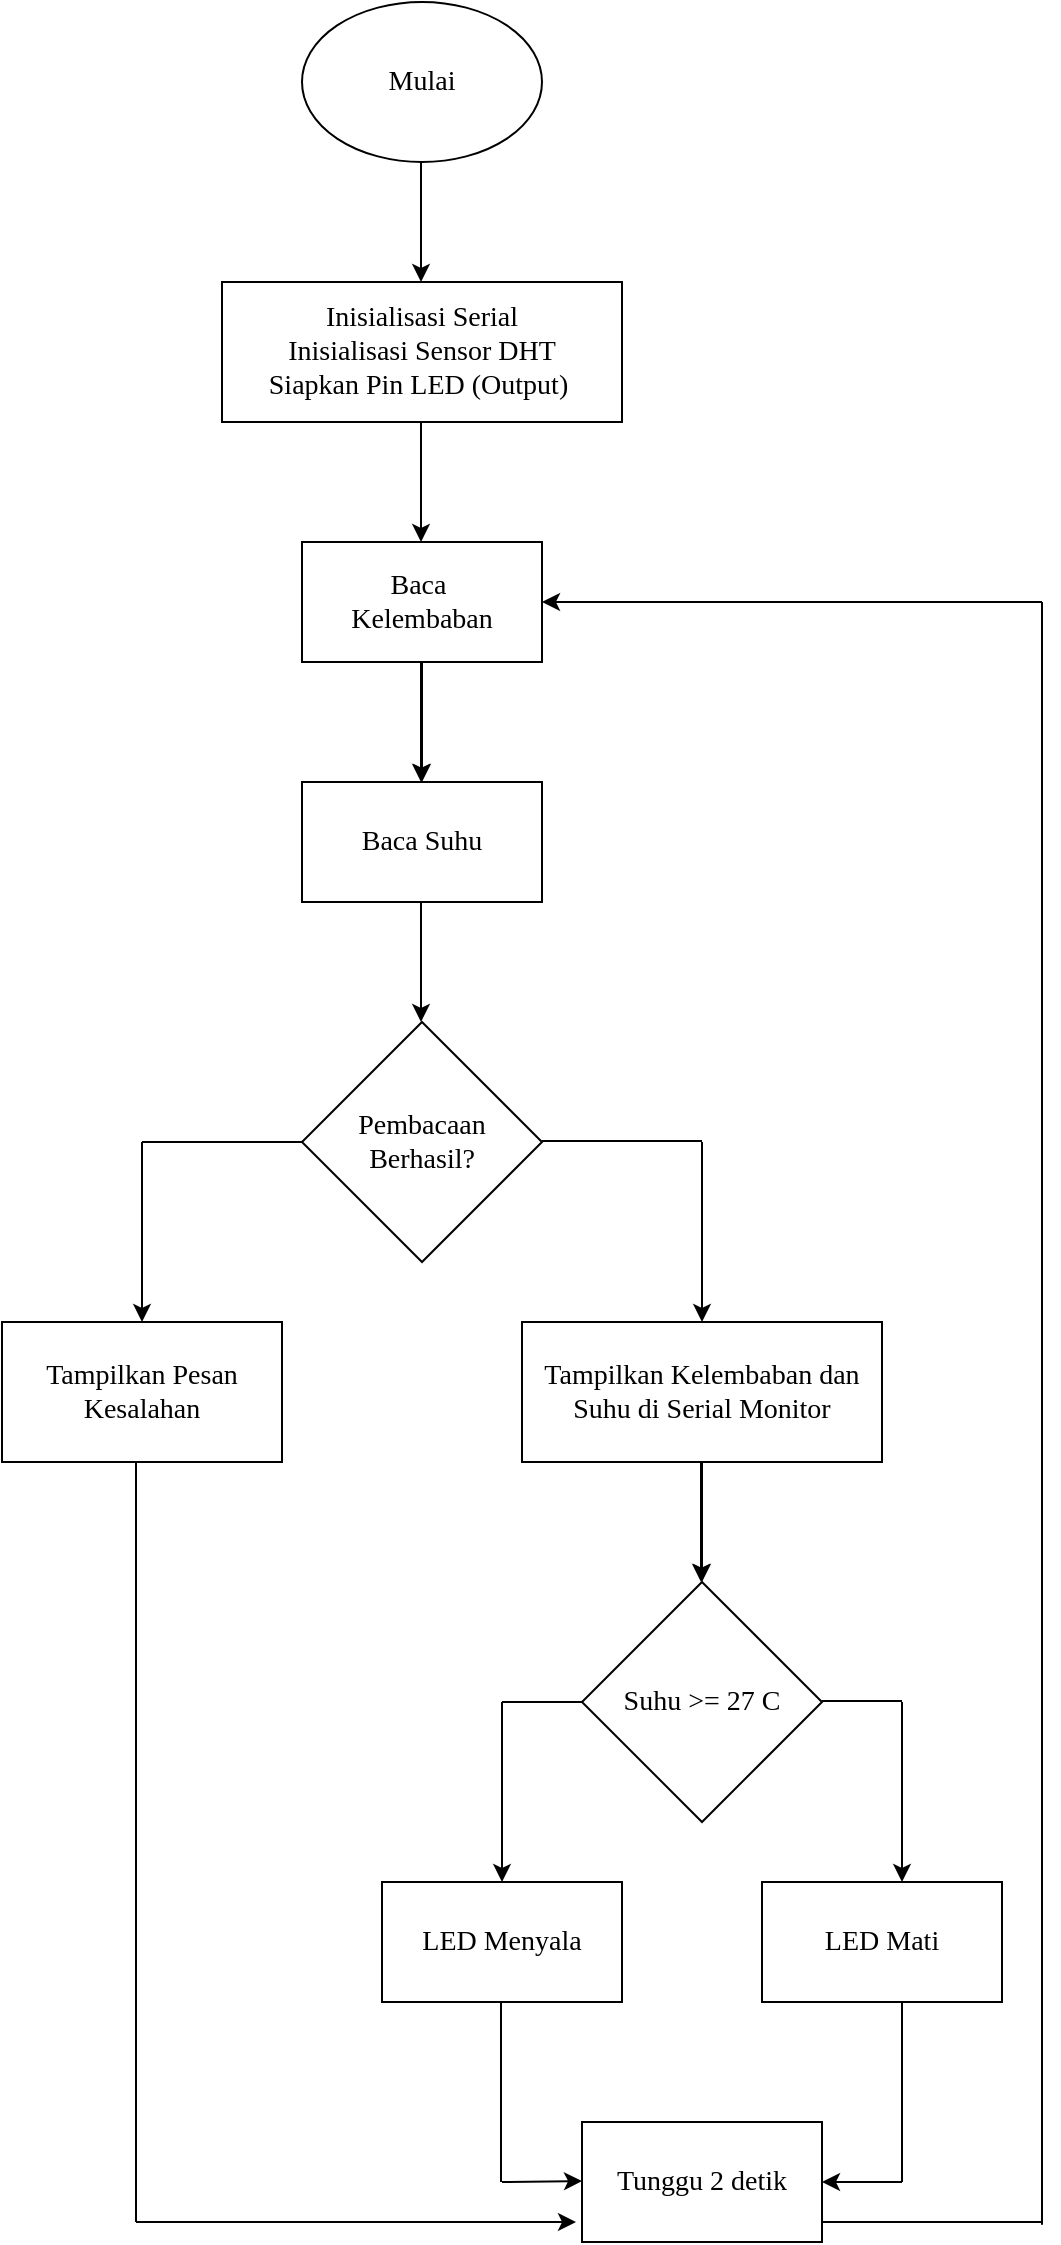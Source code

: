 <mxfile version="24.8.3">
  <diagram name="Halaman-1" id="uWjgeZxFREhOhMUpqJxA">
    <mxGraphModel grid="1" page="1" gridSize="10" guides="1" tooltips="1" connect="1" arrows="1" fold="1" pageScale="1" pageWidth="827" pageHeight="1169" math="0" shadow="0">
      <root>
        <mxCell id="0" />
        <mxCell id="1" parent="0" />
        <mxCell id="L7KhkwAPMHdnF3werNuK-2" value="" style="endArrow=classic;html=1;rounded=0;exitX=0.5;exitY=1;exitDx=0;exitDy=0;" edge="1" parent="1">
          <mxGeometry width="50" height="50" relative="1" as="geometry">
            <mxPoint x="362.5" y="100" as="sourcePoint" />
            <mxPoint x="362.5" y="160" as="targetPoint" />
          </mxGeometry>
        </mxCell>
        <mxCell id="L7KhkwAPMHdnF3werNuK-3" value="&lt;div&gt;&lt;font style=&quot;font-size: 14px;&quot; face=&quot;Comic Sans MS&quot;&gt;&lt;br&gt;&lt;/font&gt;&lt;/div&gt;&lt;font style=&quot;font-size: 14px;&quot; face=&quot;Comic Sans MS&quot;&gt;&lt;div&gt;&lt;font style=&quot;&quot; face=&quot;Comic Sans MS&quot;&gt;&lt;br&gt;&lt;/font&gt;&lt;/div&gt;Inisialisasi Serial&lt;/font&gt;&lt;div&gt;&lt;font style=&quot;font-size: 14px;&quot; face=&quot;Comic Sans MS&quot;&gt;Inisialisasi Sensor DHT&lt;/font&gt;&lt;/div&gt;&lt;div&gt;&lt;font style=&quot;font-size: 14px;&quot; face=&quot;Comic Sans MS&quot;&gt;&lt;font style=&quot;&quot;&gt;Siapkan Pin LED (&lt;font style=&quot;&quot;&gt;Output&lt;/font&gt;)&lt;/font&gt;&amp;nbsp;&lt;br&gt;&lt;/font&gt;&lt;div&gt;&lt;div&gt;&lt;font size=&quot;3&quot;&gt;&lt;br&gt;&lt;/font&gt;&lt;/div&gt;&lt;/div&gt;&lt;div&gt;&lt;div&gt;&lt;br&gt;&lt;/div&gt;&lt;/div&gt;&lt;/div&gt;" style="rounded=0;whiteSpace=wrap;html=1;" vertex="1" parent="1">
          <mxGeometry x="263" y="160" width="200" height="70" as="geometry" />
        </mxCell>
        <mxCell id="L7KhkwAPMHdnF3werNuK-4" value="" style="endArrow=classic;html=1;rounded=0;exitX=0.5;exitY=1;exitDx=0;exitDy=0;" edge="1" parent="1">
          <mxGeometry width="50" height="50" relative="1" as="geometry">
            <mxPoint x="362.5" y="230" as="sourcePoint" />
            <mxPoint x="362.5" y="290" as="targetPoint" />
          </mxGeometry>
        </mxCell>
        <mxCell id="L7KhkwAPMHdnF3werNuK-5" value="" style="edgeStyle=orthogonalEdgeStyle;rounded=0;orthogonalLoop=1;jettySize=auto;html=1;" edge="1" parent="1" source="L7KhkwAPMHdnF3werNuK-6" target="L7KhkwAPMHdnF3werNuK-8">
          <mxGeometry relative="1" as="geometry" />
        </mxCell>
        <mxCell id="L7KhkwAPMHdnF3werNuK-6" value="&lt;font face=&quot;Comic Sans MS&quot;&gt;&lt;span style=&quot;font-size: 14px;&quot;&gt;Baca&amp;nbsp;&lt;/span&gt;&lt;/font&gt;&lt;div&gt;&lt;font face=&quot;Comic Sans MS&quot;&gt;&lt;span style=&quot;font-size: 14px;&quot;&gt;Kelembaban&lt;/span&gt;&lt;/font&gt;&lt;/div&gt;" style="rounded=0;whiteSpace=wrap;html=1;" vertex="1" parent="1">
          <mxGeometry x="303" y="290" width="120" height="60" as="geometry" />
        </mxCell>
        <mxCell id="L7KhkwAPMHdnF3werNuK-7" value="" style="endArrow=classic;html=1;rounded=0;exitX=0.5;exitY=1;exitDx=0;exitDy=0;" edge="1" parent="1">
          <mxGeometry width="50" height="50" relative="1" as="geometry">
            <mxPoint x="362.5" y="350" as="sourcePoint" />
            <mxPoint x="362.5" y="410" as="targetPoint" />
          </mxGeometry>
        </mxCell>
        <mxCell id="L7KhkwAPMHdnF3werNuK-8" value="&lt;font face=&quot;Comic Sans MS&quot;&gt;&lt;span style=&quot;font-size: 14px;&quot;&gt;Baca Suhu&lt;/span&gt;&lt;/font&gt;" style="rounded=0;whiteSpace=wrap;html=1;" vertex="1" parent="1">
          <mxGeometry x="303" y="410" width="120" height="60" as="geometry" />
        </mxCell>
        <mxCell id="L7KhkwAPMHdnF3werNuK-9" value="" style="endArrow=classic;html=1;rounded=0;exitX=0.5;exitY=1;exitDx=0;exitDy=0;" edge="1" parent="1">
          <mxGeometry width="50" height="50" relative="1" as="geometry">
            <mxPoint x="362.5" y="470" as="sourcePoint" />
            <mxPoint x="362.5" y="530" as="targetPoint" />
          </mxGeometry>
        </mxCell>
        <mxCell id="L7KhkwAPMHdnF3werNuK-10" value="&lt;font style=&quot;font-size: 14px;&quot; face=&quot;Comic Sans MS&quot;&gt;Pembacaan Berhasil?&lt;/font&gt;" style="rhombus;whiteSpace=wrap;html=1;" vertex="1" parent="1">
          <mxGeometry x="303" y="530" width="120" height="120" as="geometry" />
        </mxCell>
        <mxCell id="L7KhkwAPMHdnF3werNuK-11" value="" style="endArrow=classic;html=1;rounded=0;" edge="1" parent="1">
          <mxGeometry width="50" height="50" relative="1" as="geometry">
            <mxPoint x="223" y="590" as="sourcePoint" />
            <mxPoint x="223" y="680" as="targetPoint" />
          </mxGeometry>
        </mxCell>
        <mxCell id="L7KhkwAPMHdnF3werNuK-12" value="" style="endArrow=none;html=1;rounded=0;entryX=0;entryY=0.5;entryDx=0;entryDy=0;" edge="1" parent="1" target="L7KhkwAPMHdnF3werNuK-10">
          <mxGeometry width="50" height="50" relative="1" as="geometry">
            <mxPoint x="223" y="590" as="sourcePoint" />
            <mxPoint x="273" y="540" as="targetPoint" />
          </mxGeometry>
        </mxCell>
        <mxCell id="L7KhkwAPMHdnF3werNuK-13" value="" style="endArrow=none;html=1;rounded=0;entryX=0;entryY=0.5;entryDx=0;entryDy=0;" edge="1" parent="1">
          <mxGeometry width="50" height="50" relative="1" as="geometry">
            <mxPoint x="423" y="589.5" as="sourcePoint" />
            <mxPoint x="503" y="589.5" as="targetPoint" />
          </mxGeometry>
        </mxCell>
        <mxCell id="L7KhkwAPMHdnF3werNuK-14" value="" style="endArrow=classic;html=1;rounded=0;" edge="1" parent="1">
          <mxGeometry width="50" height="50" relative="1" as="geometry">
            <mxPoint x="503" y="590" as="sourcePoint" />
            <mxPoint x="503" y="680" as="targetPoint" />
          </mxGeometry>
        </mxCell>
        <mxCell id="L7KhkwAPMHdnF3werNuK-15" value="&lt;font style=&quot;font-size: 14px;&quot; face=&quot;Comic Sans MS&quot;&gt;Tampilkan Pesan Kesalahan&lt;/font&gt;" style="rounded=0;whiteSpace=wrap;html=1;" vertex="1" parent="1">
          <mxGeometry x="153" y="680" width="140" height="70" as="geometry" />
        </mxCell>
        <mxCell id="L7KhkwAPMHdnF3werNuK-16" value="" style="edgeStyle=orthogonalEdgeStyle;rounded=0;orthogonalLoop=1;jettySize=auto;html=1;" edge="1" parent="1" source="L7KhkwAPMHdnF3werNuK-17" target="L7KhkwAPMHdnF3werNuK-21">
          <mxGeometry relative="1" as="geometry" />
        </mxCell>
        <mxCell id="L7KhkwAPMHdnF3werNuK-17" value="&lt;font face=&quot;Comic Sans MS&quot;&gt;&lt;span style=&quot;font-size: 14px;&quot;&gt;Tampilkan Kelembaban dan Suhu di Serial Monitor&lt;/span&gt;&lt;/font&gt;" style="rounded=0;whiteSpace=wrap;html=1;" vertex="1" parent="1">
          <mxGeometry x="413" y="680" width="180" height="70" as="geometry" />
        </mxCell>
        <mxCell id="L7KhkwAPMHdnF3werNuK-18" value="" style="endArrow=none;html=1;rounded=0;" edge="1" parent="1">
          <mxGeometry width="50" height="50" relative="1" as="geometry">
            <mxPoint x="673" y="1131.333" as="sourcePoint" />
            <mxPoint x="673" y="320" as="targetPoint" />
          </mxGeometry>
        </mxCell>
        <mxCell id="L7KhkwAPMHdnF3werNuK-19" value="" style="endArrow=classic;html=1;rounded=0;entryX=1;entryY=0.5;entryDx=0;entryDy=0;" edge="1" parent="1" target="L7KhkwAPMHdnF3werNuK-6">
          <mxGeometry width="50" height="50" relative="1" as="geometry">
            <mxPoint x="673" y="320" as="sourcePoint" />
            <mxPoint x="483" y="320" as="targetPoint" />
          </mxGeometry>
        </mxCell>
        <mxCell id="L7KhkwAPMHdnF3werNuK-20" value="" style="endArrow=classic;html=1;rounded=0;exitX=0.5;exitY=1;exitDx=0;exitDy=0;" edge="1" parent="1">
          <mxGeometry width="50" height="50" relative="1" as="geometry">
            <mxPoint x="502.5" y="750" as="sourcePoint" />
            <mxPoint x="502.5" y="810" as="targetPoint" />
          </mxGeometry>
        </mxCell>
        <mxCell id="L7KhkwAPMHdnF3werNuK-21" value="&lt;font face=&quot;Comic Sans MS&quot;&gt;&lt;span style=&quot;font-size: 14px;&quot;&gt;Suhu &amp;gt;= 27 C&lt;/span&gt;&lt;/font&gt;" style="rhombus;whiteSpace=wrap;html=1;" vertex="1" parent="1">
          <mxGeometry x="443" y="810" width="120" height="120" as="geometry" />
        </mxCell>
        <mxCell id="L7KhkwAPMHdnF3werNuK-22" value="" style="endArrow=classic;html=1;rounded=0;" edge="1" parent="1">
          <mxGeometry width="50" height="50" relative="1" as="geometry">
            <mxPoint x="403" y="870" as="sourcePoint" />
            <mxPoint x="403" y="960" as="targetPoint" />
          </mxGeometry>
        </mxCell>
        <mxCell id="L7KhkwAPMHdnF3werNuK-23" value="" style="endArrow=classic;html=1;rounded=0;" edge="1" parent="1">
          <mxGeometry width="50" height="50" relative="1" as="geometry">
            <mxPoint x="603" y="870" as="sourcePoint" />
            <mxPoint x="603" y="960" as="targetPoint" />
          </mxGeometry>
        </mxCell>
        <mxCell id="L7KhkwAPMHdnF3werNuK-24" value="" style="endArrow=none;html=1;rounded=0;" edge="1" parent="1">
          <mxGeometry width="50" height="50" relative="1" as="geometry">
            <mxPoint x="403" y="870" as="sourcePoint" />
            <mxPoint x="443" y="870" as="targetPoint" />
          </mxGeometry>
        </mxCell>
        <mxCell id="L7KhkwAPMHdnF3werNuK-25" value="" style="endArrow=none;html=1;rounded=0;" edge="1" parent="1">
          <mxGeometry width="50" height="50" relative="1" as="geometry">
            <mxPoint x="563" y="869.5" as="sourcePoint" />
            <mxPoint x="603" y="869.5" as="targetPoint" />
          </mxGeometry>
        </mxCell>
        <mxCell id="L7KhkwAPMHdnF3werNuK-26" value="&lt;span style=&quot;font-family: &amp;quot;Comic Sans MS&amp;quot;; font-size: 14px;&quot;&gt;LED Mati&lt;/span&gt;" style="rounded=0;whiteSpace=wrap;html=1;" vertex="1" parent="1">
          <mxGeometry x="533" y="960" width="120" height="60" as="geometry" />
        </mxCell>
        <mxCell id="L7KhkwAPMHdnF3werNuK-27" value="&lt;font face=&quot;Comic Sans MS&quot;&gt;&lt;span style=&quot;font-size: 14px;&quot;&gt;LED Menyala&lt;/span&gt;&lt;/font&gt;" style="rounded=0;whiteSpace=wrap;html=1;" vertex="1" parent="1">
          <mxGeometry x="343" y="960" width="120" height="60" as="geometry" />
        </mxCell>
        <mxCell id="L7KhkwAPMHdnF3werNuK-28" value="&lt;font face=&quot;Comic Sans MS&quot;&gt;&lt;span style=&quot;font-size: 14px;&quot;&gt;Tunggu 2 detik&lt;/span&gt;&lt;/font&gt;" style="rounded=0;whiteSpace=wrap;html=1;" vertex="1" parent="1">
          <mxGeometry x="443" y="1080" width="120" height="60" as="geometry" />
        </mxCell>
        <mxCell id="L7KhkwAPMHdnF3werNuK-29" value="" style="endArrow=none;html=1;rounded=0;" edge="1" parent="1">
          <mxGeometry width="50" height="50" relative="1" as="geometry">
            <mxPoint x="402.5" y="1110" as="sourcePoint" />
            <mxPoint x="402.5" y="1020" as="targetPoint" />
          </mxGeometry>
        </mxCell>
        <mxCell id="L7KhkwAPMHdnF3werNuK-30" value="" style="endArrow=classic;html=1;rounded=0;entryX=0;entryY=1;entryDx=0;entryDy=0;" edge="1" parent="1">
          <mxGeometry width="50" height="50" relative="1" as="geometry">
            <mxPoint x="403" y="1110" as="sourcePoint" />
            <mxPoint x="443" y="1109.5" as="targetPoint" />
          </mxGeometry>
        </mxCell>
        <mxCell id="L7KhkwAPMHdnF3werNuK-31" value="" style="endArrow=none;html=1;rounded=0;" edge="1" parent="1">
          <mxGeometry width="50" height="50" relative="1" as="geometry">
            <mxPoint x="603" y="1110" as="sourcePoint" />
            <mxPoint x="603" y="1020" as="targetPoint" />
          </mxGeometry>
        </mxCell>
        <mxCell id="L7KhkwAPMHdnF3werNuK-32" value="" style="endArrow=classic;html=1;rounded=0;" edge="1" parent="1">
          <mxGeometry width="50" height="50" relative="1" as="geometry">
            <mxPoint x="603" y="1110" as="sourcePoint" />
            <mxPoint x="563" y="1110" as="targetPoint" />
          </mxGeometry>
        </mxCell>
        <mxCell id="L7KhkwAPMHdnF3werNuK-33" value="" style="endArrow=none;html=1;rounded=0;" edge="1" parent="1">
          <mxGeometry width="50" height="50" relative="1" as="geometry">
            <mxPoint x="563" y="1130" as="sourcePoint" />
            <mxPoint x="673" y="1130" as="targetPoint" />
          </mxGeometry>
        </mxCell>
        <mxCell id="L7KhkwAPMHdnF3werNuK-34" value="" style="endArrow=none;html=1;rounded=0;" edge="1" parent="1">
          <mxGeometry width="50" height="50" relative="1" as="geometry">
            <mxPoint x="220" y="1130" as="sourcePoint" />
            <mxPoint x="220" y="750" as="targetPoint" />
          </mxGeometry>
        </mxCell>
        <mxCell id="L7KhkwAPMHdnF3werNuK-35" value="" style="endArrow=classic;html=1;rounded=0;" edge="1" parent="1">
          <mxGeometry width="50" height="50" relative="1" as="geometry">
            <mxPoint x="220" y="1130" as="sourcePoint" />
            <mxPoint x="440" y="1130" as="targetPoint" />
          </mxGeometry>
        </mxCell>
        <mxCell id="L7KhkwAPMHdnF3werNuK-36" value="&lt;span style=&quot;font-family: &amp;quot;Comic Sans MS&amp;quot;; font-size: 14px;&quot;&gt;Mulai&lt;/span&gt;" style="ellipse;whiteSpace=wrap;html=1;" vertex="1" parent="1">
          <mxGeometry x="303" y="20" width="120" height="80" as="geometry" />
        </mxCell>
      </root>
    </mxGraphModel>
  </diagram>
</mxfile>
